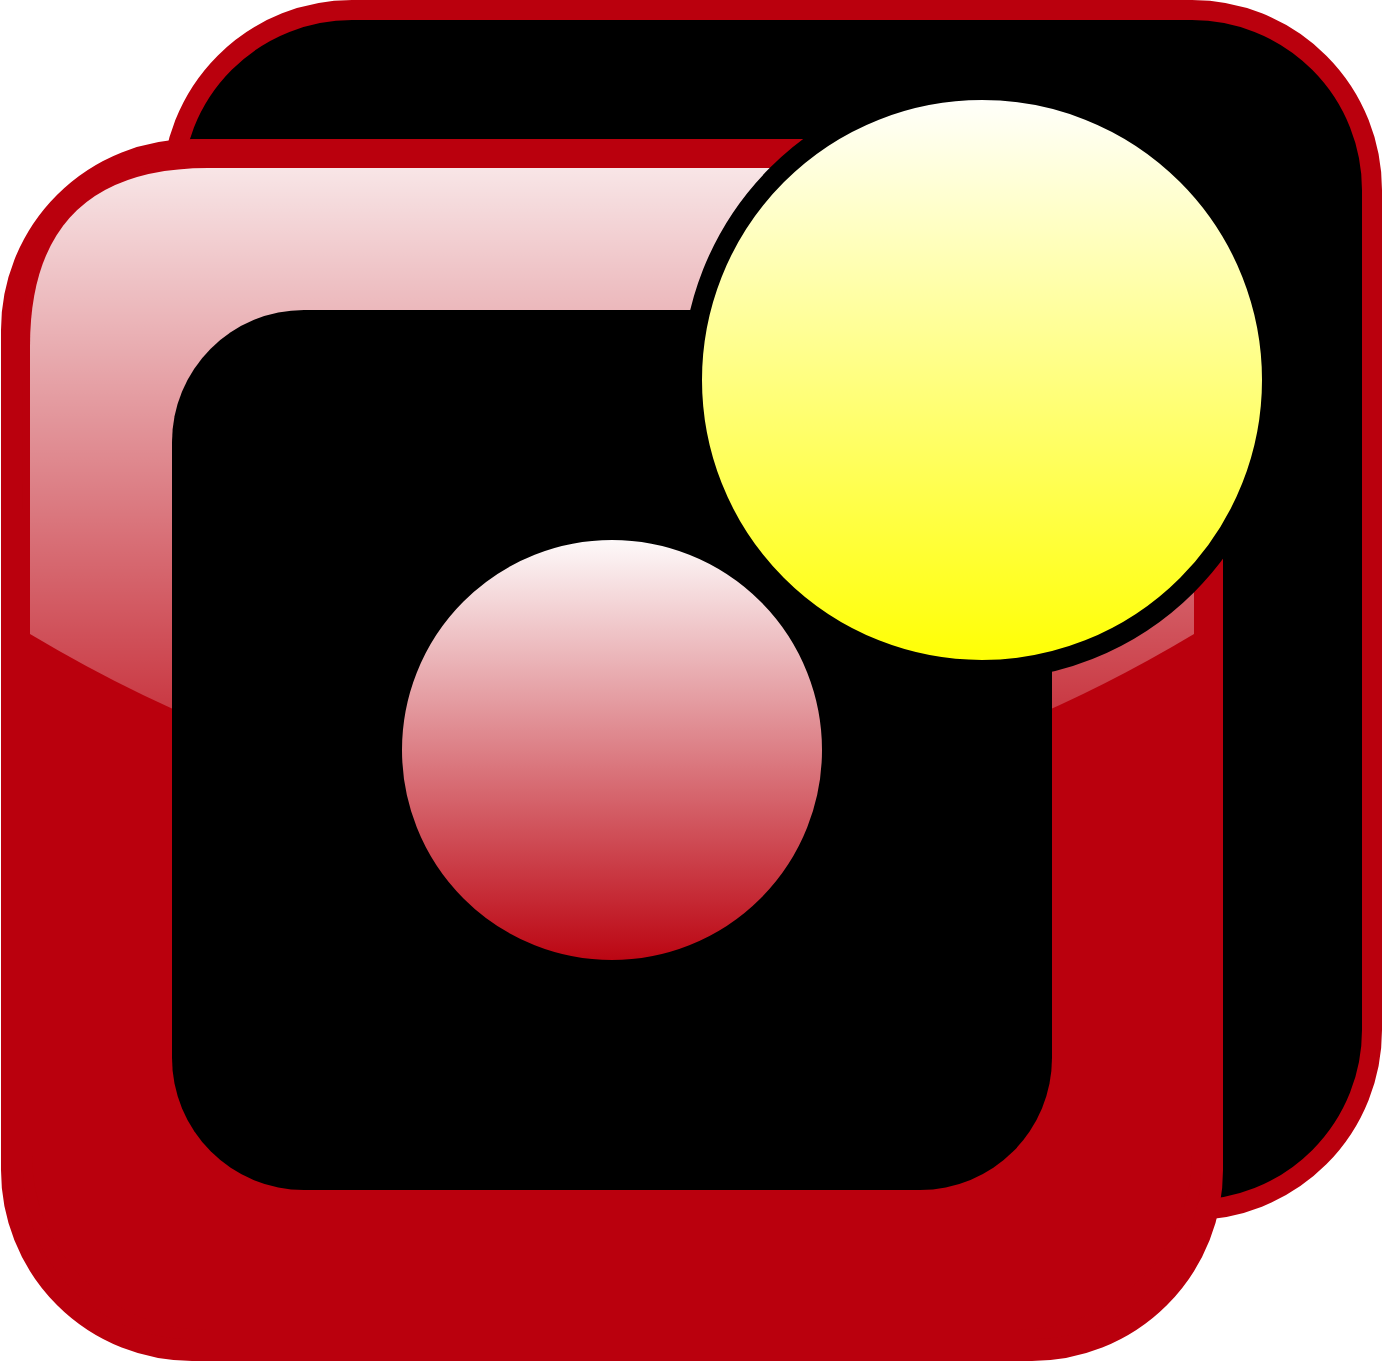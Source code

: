 <mxfile version="13.6.4" type="github" pages="2">
  <diagram id="e-yMK6qeZy1Brl9lkRHt" name="Page-1">
    <mxGraphModel dx="2062" dy="1238" grid="1" gridSize="10" guides="1" tooltips="1" connect="1" arrows="1" fold="1" page="1" pageScale="1" pageWidth="1600" pageHeight="900" math="0" shadow="0">
      <root>
        <mxCell id="0" />
        <mxCell id="1" parent="0" />
        <mxCell id="KPpk_zpBTMJ83q5LS3Xw-1" value="" style="whiteSpace=wrap;html=1;aspect=fixed;fillColor=#000000;glass=0;rounded=1;strokeColor=#BA000D;strokeWidth=10;" parent="1" vertex="1">
          <mxGeometry x="580" y="80" width="600" height="600" as="geometry" />
        </mxCell>
        <mxCell id="tufV9cB39rMjic6AYfZd-1" value="" style="whiteSpace=wrap;html=1;aspect=fixed;fillColor=#BA000D;rounded=1;glass=0;strokeColor=#BA000D;strokeWidth=11;shadow=0;sketch=0;" vertex="1" parent="1">
          <mxGeometry x="500" y="150" width="600" height="600" as="geometry" />
        </mxCell>
        <mxCell id="tufV9cB39rMjic6AYfZd-5" value="" style="whiteSpace=wrap;html=1;aspect=fixed;fillColor=#BA000D;rounded=1;glass=1;strokeWidth=1;strokeColor=none;" vertex="1" parent="1">
          <mxGeometry x="510" y="160" width="580" height="580" as="geometry" />
        </mxCell>
        <mxCell id="tufV9cB39rMjic6AYfZd-2" value="" style="whiteSpace=wrap;html=1;aspect=fixed;fillColor=#000000;rounded=1;glass=0;strokeColor=none;shadow=0;" vertex="1" parent="1">
          <mxGeometry x="580" y="230" width="440" height="440" as="geometry" />
        </mxCell>
        <mxCell id="tufV9cB39rMjic6AYfZd-3" value="" style="ellipse;whiteSpace=wrap;html=1;aspect=fixed;rounded=1;glass=1;fillColor=#FFFF00;gradientColor=#ffffff;gradientDirection=north;strokeWidth=10;" vertex="1" parent="1">
          <mxGeometry x="840" y="120" width="290" height="290" as="geometry" />
        </mxCell>
        <mxCell id="tufV9cB39rMjic6AYfZd-4" value="" style="ellipse;whiteSpace=wrap;html=1;aspect=fixed;rounded=1;glass=1;gradientColor=#ffffff;gradientDirection=north;strokeWidth=10;fillColor=#BA000D;" vertex="1" parent="1">
          <mxGeometry x="690" y="340" width="220" height="220" as="geometry" />
        </mxCell>
      </root>
    </mxGraphModel>
  </diagram>
  <diagram name="Page-2" id="ilnkzDhpU4EKcVpdEVTx">
    <mxGraphModel dx="2062" dy="2138" grid="1" gridSize="10" guides="1" tooltips="1" connect="1" arrows="1" fold="1" page="1" pageScale="1" pageWidth="1600" pageHeight="900" math="0" shadow="0">
      <root>
        <mxCell id="L5mY7eb_41tyKGi7EPQG-0" />
        <mxCell id="L5mY7eb_41tyKGi7EPQG-1" parent="L5mY7eb_41tyKGi7EPQG-0" />
        <mxCell id="L5mY7eb_41tyKGi7EPQG-8" value="" style="whiteSpace=wrap;html=1;aspect=fixed;glass=0;rounded=1;strokeWidth=10;fillColor=#FFFFFF;strokeColor=#BA000D;" vertex="1" parent="L5mY7eb_41tyKGi7EPQG-1">
          <mxGeometry x="240" y="-260" width="1280" height="1280" as="geometry" />
        </mxCell>
        <mxCell id="L5mY7eb_41tyKGi7EPQG-2" value="" style="whiteSpace=wrap;html=1;aspect=fixed;fillColor=#000000;glass=0;rounded=1;strokeColor=#BA000D;strokeWidth=10;" vertex="1" parent="L5mY7eb_41tyKGi7EPQG-1">
          <mxGeometry x="580" y="80" width="600" height="600" as="geometry" />
        </mxCell>
        <mxCell id="L5mY7eb_41tyKGi7EPQG-3" value="" style="whiteSpace=wrap;html=1;aspect=fixed;fillColor=#BA000D;rounded=1;glass=0;strokeColor=#BA000D;strokeWidth=11;shadow=0;sketch=0;" vertex="1" parent="L5mY7eb_41tyKGi7EPQG-1">
          <mxGeometry x="500" y="150" width="600" height="600" as="geometry" />
        </mxCell>
        <mxCell id="L5mY7eb_41tyKGi7EPQG-4" value="" style="whiteSpace=wrap;html=1;aspect=fixed;fillColor=#BA000D;rounded=1;glass=1;strokeWidth=1;strokeColor=none;" vertex="1" parent="L5mY7eb_41tyKGi7EPQG-1">
          <mxGeometry x="510" y="160" width="580" height="580" as="geometry" />
        </mxCell>
        <mxCell id="L5mY7eb_41tyKGi7EPQG-5" value="" style="whiteSpace=wrap;html=1;aspect=fixed;fillColor=#000000;rounded=1;glass=0;strokeColor=none;shadow=0;" vertex="1" parent="L5mY7eb_41tyKGi7EPQG-1">
          <mxGeometry x="580" y="230" width="440" height="440" as="geometry" />
        </mxCell>
        <mxCell id="L5mY7eb_41tyKGi7EPQG-6" value="" style="ellipse;whiteSpace=wrap;html=1;aspect=fixed;rounded=1;glass=1;fillColor=#FFFF00;gradientColor=#ffffff;gradientDirection=north;strokeWidth=10;" vertex="1" parent="L5mY7eb_41tyKGi7EPQG-1">
          <mxGeometry x="840" y="120" width="290" height="290" as="geometry" />
        </mxCell>
        <mxCell id="L5mY7eb_41tyKGi7EPQG-7" value="" style="ellipse;whiteSpace=wrap;html=1;aspect=fixed;rounded=1;glass=1;gradientColor=#ffffff;gradientDirection=north;strokeWidth=10;fillColor=#BA000D;" vertex="1" parent="L5mY7eb_41tyKGi7EPQG-1">
          <mxGeometry x="690" y="340" width="220" height="220" as="geometry" />
        </mxCell>
      </root>
    </mxGraphModel>
  </diagram>
</mxfile>
